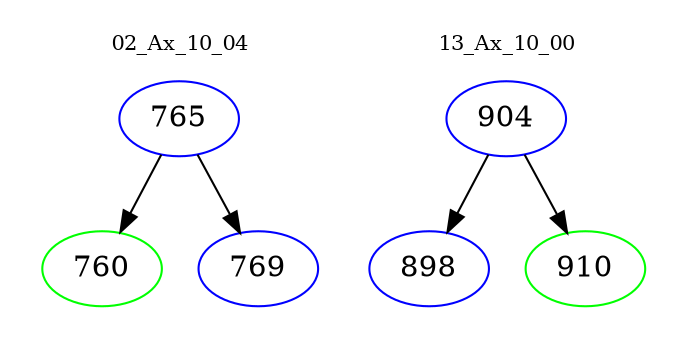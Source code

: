 digraph{
subgraph cluster_0 {
color = white
label = "02_Ax_10_04";
fontsize=10;
T0_765 [label="765", color="blue"]
T0_765 -> T0_760 [color="black"]
T0_760 [label="760", color="green"]
T0_765 -> T0_769 [color="black"]
T0_769 [label="769", color="blue"]
}
subgraph cluster_1 {
color = white
label = "13_Ax_10_00";
fontsize=10;
T1_904 [label="904", color="blue"]
T1_904 -> T1_898 [color="black"]
T1_898 [label="898", color="blue"]
T1_904 -> T1_910 [color="black"]
T1_910 [label="910", color="green"]
}
}
